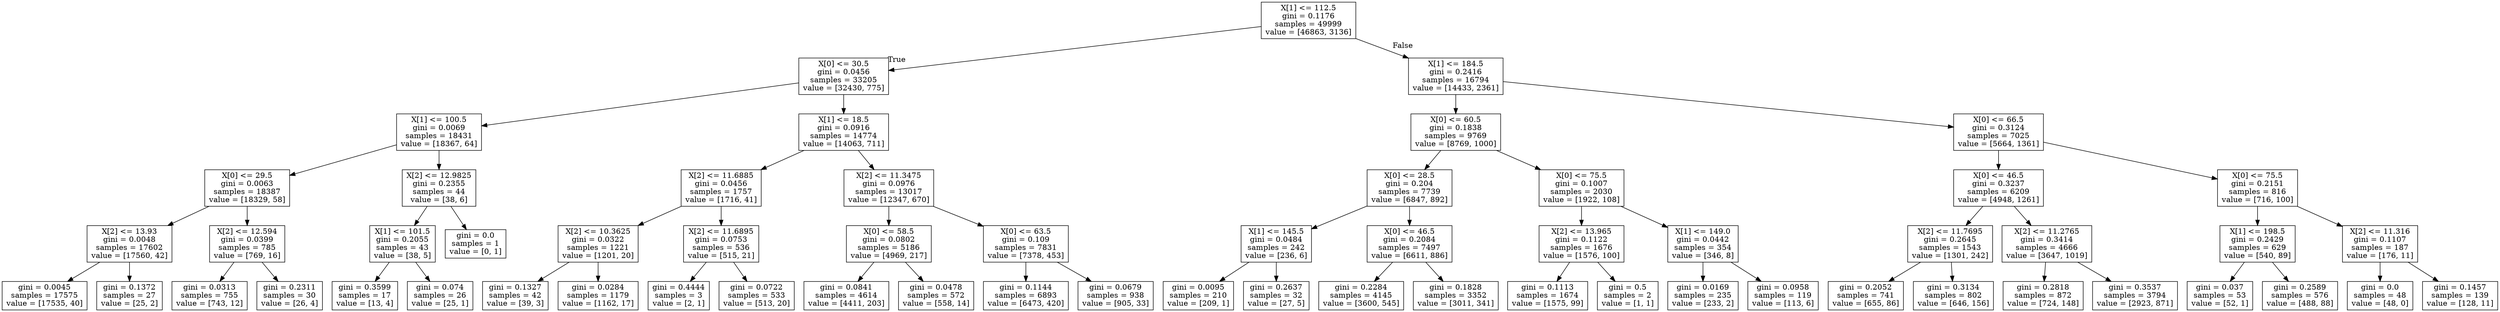 digraph Tree {
node [shape=box] ;
0 [label="X[1] <= 112.5\ngini = 0.1176\nsamples = 49999\nvalue = [46863, 3136]"] ;
1 [label="X[0] <= 30.5\ngini = 0.0456\nsamples = 33205\nvalue = [32430, 775]"] ;
0 -> 1 [labeldistance=2.5, labelangle=45, headlabel="True"] ;
2 [label="X[1] <= 100.5\ngini = 0.0069\nsamples = 18431\nvalue = [18367, 64]"] ;
1 -> 2 ;
3 [label="X[0] <= 29.5\ngini = 0.0063\nsamples = 18387\nvalue = [18329, 58]"] ;
2 -> 3 ;
4 [label="X[2] <= 13.93\ngini = 0.0048\nsamples = 17602\nvalue = [17560, 42]"] ;
3 -> 4 ;
5 [label="gini = 0.0045\nsamples = 17575\nvalue = [17535, 40]"] ;
4 -> 5 ;
6 [label="gini = 0.1372\nsamples = 27\nvalue = [25, 2]"] ;
4 -> 6 ;
7 [label="X[2] <= 12.594\ngini = 0.0399\nsamples = 785\nvalue = [769, 16]"] ;
3 -> 7 ;
8 [label="gini = 0.0313\nsamples = 755\nvalue = [743, 12]"] ;
7 -> 8 ;
9 [label="gini = 0.2311\nsamples = 30\nvalue = [26, 4]"] ;
7 -> 9 ;
10 [label="X[2] <= 12.9825\ngini = 0.2355\nsamples = 44\nvalue = [38, 6]"] ;
2 -> 10 ;
11 [label="X[1] <= 101.5\ngini = 0.2055\nsamples = 43\nvalue = [38, 5]"] ;
10 -> 11 ;
12 [label="gini = 0.3599\nsamples = 17\nvalue = [13, 4]"] ;
11 -> 12 ;
13 [label="gini = 0.074\nsamples = 26\nvalue = [25, 1]"] ;
11 -> 13 ;
14 [label="gini = 0.0\nsamples = 1\nvalue = [0, 1]"] ;
10 -> 14 ;
15 [label="X[1] <= 18.5\ngini = 0.0916\nsamples = 14774\nvalue = [14063, 711]"] ;
1 -> 15 ;
16 [label="X[2] <= 11.6885\ngini = 0.0456\nsamples = 1757\nvalue = [1716, 41]"] ;
15 -> 16 ;
17 [label="X[2] <= 10.3625\ngini = 0.0322\nsamples = 1221\nvalue = [1201, 20]"] ;
16 -> 17 ;
18 [label="gini = 0.1327\nsamples = 42\nvalue = [39, 3]"] ;
17 -> 18 ;
19 [label="gini = 0.0284\nsamples = 1179\nvalue = [1162, 17]"] ;
17 -> 19 ;
20 [label="X[2] <= 11.6895\ngini = 0.0753\nsamples = 536\nvalue = [515, 21]"] ;
16 -> 20 ;
21 [label="gini = 0.4444\nsamples = 3\nvalue = [2, 1]"] ;
20 -> 21 ;
22 [label="gini = 0.0722\nsamples = 533\nvalue = [513, 20]"] ;
20 -> 22 ;
23 [label="X[2] <= 11.3475\ngini = 0.0976\nsamples = 13017\nvalue = [12347, 670]"] ;
15 -> 23 ;
24 [label="X[0] <= 58.5\ngini = 0.0802\nsamples = 5186\nvalue = [4969, 217]"] ;
23 -> 24 ;
25 [label="gini = 0.0841\nsamples = 4614\nvalue = [4411, 203]"] ;
24 -> 25 ;
26 [label="gini = 0.0478\nsamples = 572\nvalue = [558, 14]"] ;
24 -> 26 ;
27 [label="X[0] <= 63.5\ngini = 0.109\nsamples = 7831\nvalue = [7378, 453]"] ;
23 -> 27 ;
28 [label="gini = 0.1144\nsamples = 6893\nvalue = [6473, 420]"] ;
27 -> 28 ;
29 [label="gini = 0.0679\nsamples = 938\nvalue = [905, 33]"] ;
27 -> 29 ;
30 [label="X[1] <= 184.5\ngini = 0.2416\nsamples = 16794\nvalue = [14433, 2361]"] ;
0 -> 30 [labeldistance=2.5, labelangle=-45, headlabel="False"] ;
31 [label="X[0] <= 60.5\ngini = 0.1838\nsamples = 9769\nvalue = [8769, 1000]"] ;
30 -> 31 ;
32 [label="X[0] <= 28.5\ngini = 0.204\nsamples = 7739\nvalue = [6847, 892]"] ;
31 -> 32 ;
33 [label="X[1] <= 145.5\ngini = 0.0484\nsamples = 242\nvalue = [236, 6]"] ;
32 -> 33 ;
34 [label="gini = 0.0095\nsamples = 210\nvalue = [209, 1]"] ;
33 -> 34 ;
35 [label="gini = 0.2637\nsamples = 32\nvalue = [27, 5]"] ;
33 -> 35 ;
36 [label="X[0] <= 46.5\ngini = 0.2084\nsamples = 7497\nvalue = [6611, 886]"] ;
32 -> 36 ;
37 [label="gini = 0.2284\nsamples = 4145\nvalue = [3600, 545]"] ;
36 -> 37 ;
38 [label="gini = 0.1828\nsamples = 3352\nvalue = [3011, 341]"] ;
36 -> 38 ;
39 [label="X[0] <= 75.5\ngini = 0.1007\nsamples = 2030\nvalue = [1922, 108]"] ;
31 -> 39 ;
40 [label="X[2] <= 13.965\ngini = 0.1122\nsamples = 1676\nvalue = [1576, 100]"] ;
39 -> 40 ;
41 [label="gini = 0.1113\nsamples = 1674\nvalue = [1575, 99]"] ;
40 -> 41 ;
42 [label="gini = 0.5\nsamples = 2\nvalue = [1, 1]"] ;
40 -> 42 ;
43 [label="X[1] <= 149.0\ngini = 0.0442\nsamples = 354\nvalue = [346, 8]"] ;
39 -> 43 ;
44 [label="gini = 0.0169\nsamples = 235\nvalue = [233, 2]"] ;
43 -> 44 ;
45 [label="gini = 0.0958\nsamples = 119\nvalue = [113, 6]"] ;
43 -> 45 ;
46 [label="X[0] <= 66.5\ngini = 0.3124\nsamples = 7025\nvalue = [5664, 1361]"] ;
30 -> 46 ;
47 [label="X[0] <= 46.5\ngini = 0.3237\nsamples = 6209\nvalue = [4948, 1261]"] ;
46 -> 47 ;
48 [label="X[2] <= 11.7695\ngini = 0.2645\nsamples = 1543\nvalue = [1301, 242]"] ;
47 -> 48 ;
49 [label="gini = 0.2052\nsamples = 741\nvalue = [655, 86]"] ;
48 -> 49 ;
50 [label="gini = 0.3134\nsamples = 802\nvalue = [646, 156]"] ;
48 -> 50 ;
51 [label="X[2] <= 11.2765\ngini = 0.3414\nsamples = 4666\nvalue = [3647, 1019]"] ;
47 -> 51 ;
52 [label="gini = 0.2818\nsamples = 872\nvalue = [724, 148]"] ;
51 -> 52 ;
53 [label="gini = 0.3537\nsamples = 3794\nvalue = [2923, 871]"] ;
51 -> 53 ;
54 [label="X[0] <= 75.5\ngini = 0.2151\nsamples = 816\nvalue = [716, 100]"] ;
46 -> 54 ;
55 [label="X[1] <= 198.5\ngini = 0.2429\nsamples = 629\nvalue = [540, 89]"] ;
54 -> 55 ;
56 [label="gini = 0.037\nsamples = 53\nvalue = [52, 1]"] ;
55 -> 56 ;
57 [label="gini = 0.2589\nsamples = 576\nvalue = [488, 88]"] ;
55 -> 57 ;
58 [label="X[2] <= 11.316\ngini = 0.1107\nsamples = 187\nvalue = [176, 11]"] ;
54 -> 58 ;
59 [label="gini = 0.0\nsamples = 48\nvalue = [48, 0]"] ;
58 -> 59 ;
60 [label="gini = 0.1457\nsamples = 139\nvalue = [128, 11]"] ;
58 -> 60 ;
}